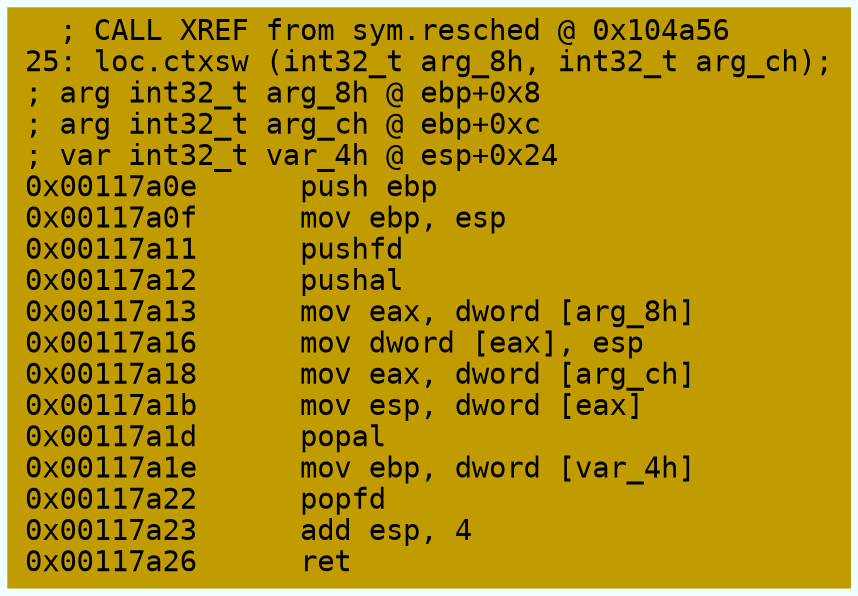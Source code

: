 digraph code {
	graph [bgcolor=azure fontsize=8 fontname="Courier" splines="ortho"];
	node [fillcolor=gray style=filled shape=box];
	edge [arrowhead="normal"];
	"0x00117a0e" [URL="loc.ctxsw/0x00117a0e", fillcolor="#c19c00",color="#c19c00", fontname="Courier",label="  ; CALL XREF from sym.resched @ 0x104a56\l25: loc.ctxsw (int32_t arg_8h, int32_t arg_ch);\l; arg int32_t arg_8h @ ebp+0x8\l; arg int32_t arg_ch @ ebp+0xc\l; var int32_t var_4h @ esp+0x24\l0x00117a0e      push ebp\l0x00117a0f      mov ebp, esp\l0x00117a11      pushfd\l0x00117a12      pushal\l0x00117a13      mov eax, dword [arg_8h]\l0x00117a16      mov dword [eax], esp\l0x00117a18      mov eax, dword [arg_ch]\l0x00117a1b      mov esp, dword [eax]\l0x00117a1d      popal\l0x00117a1e      mov ebp, dword [var_4h]\l0x00117a22      popfd\l0x00117a23      add esp, 4\l0x00117a26      ret\l"]
}
